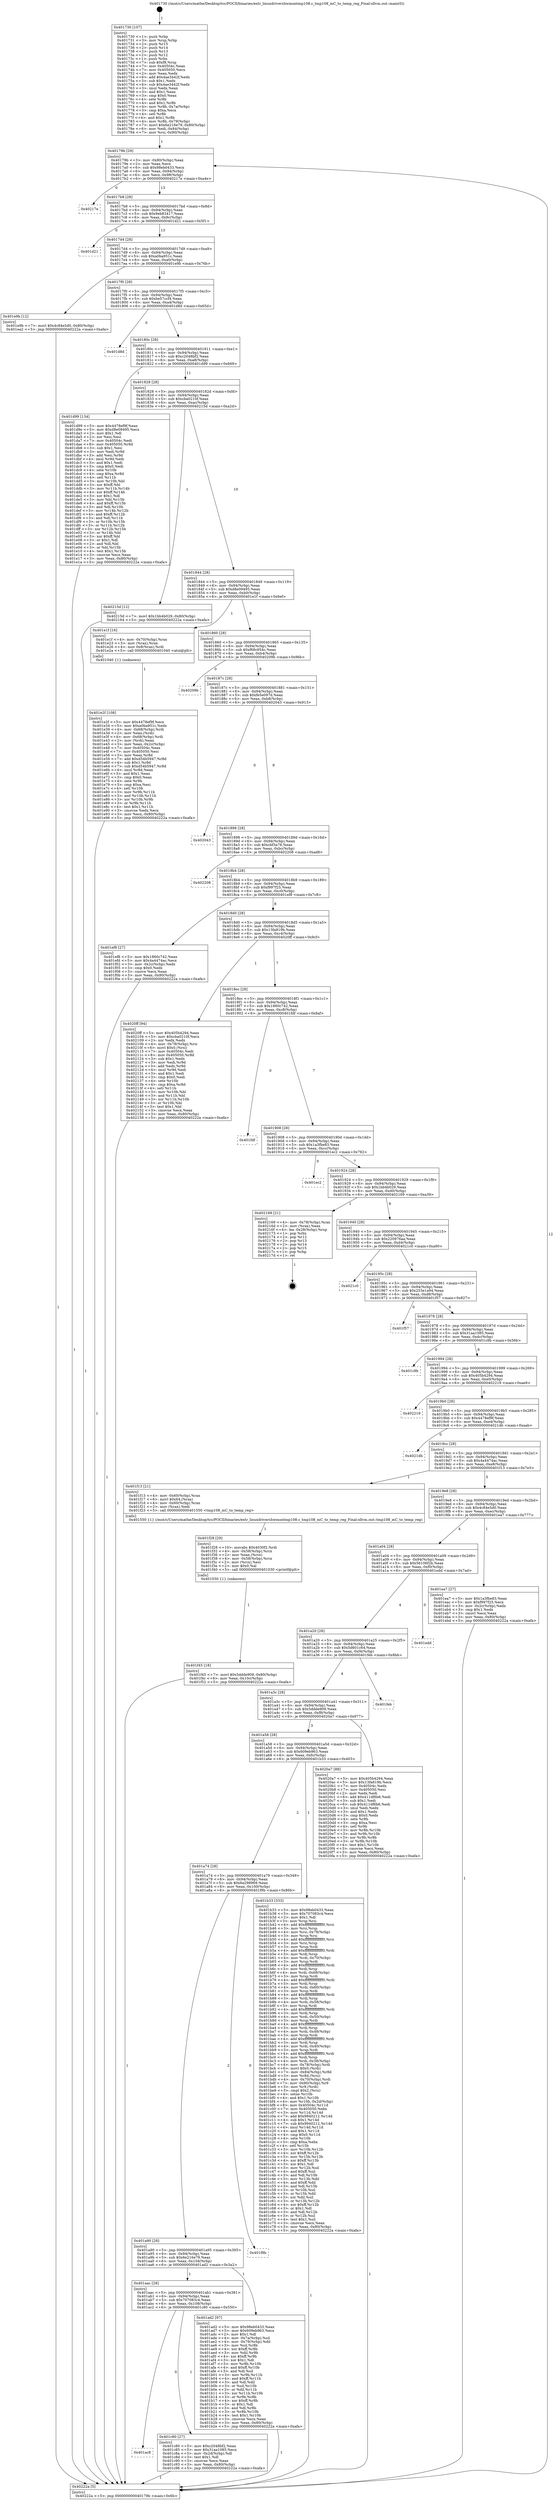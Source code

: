 digraph "0x401730" {
  label = "0x401730 (/mnt/c/Users/mathe/Desktop/tcc/POCII/binaries/extr_linuxdrivershwmontmp108.c_tmp108_mC_to_temp_reg_Final-ollvm.out::main(0))"
  labelloc = "t"
  node[shape=record]

  Entry [label="",width=0.3,height=0.3,shape=circle,fillcolor=black,style=filled]
  "0x40179b" [label="{
     0x40179b [29]\l
     | [instrs]\l
     &nbsp;&nbsp;0x40179b \<+3\>: mov -0x80(%rbp),%eax\l
     &nbsp;&nbsp;0x40179e \<+2\>: mov %eax,%ecx\l
     &nbsp;&nbsp;0x4017a0 \<+6\>: sub $0x98eb0433,%ecx\l
     &nbsp;&nbsp;0x4017a6 \<+6\>: mov %eax,-0x94(%rbp)\l
     &nbsp;&nbsp;0x4017ac \<+6\>: mov %ecx,-0x98(%rbp)\l
     &nbsp;&nbsp;0x4017b2 \<+6\>: je 000000000040217e \<main+0xa4e\>\l
  }"]
  "0x40217e" [label="{
     0x40217e\l
  }", style=dashed]
  "0x4017b8" [label="{
     0x4017b8 [28]\l
     | [instrs]\l
     &nbsp;&nbsp;0x4017b8 \<+5\>: jmp 00000000004017bd \<main+0x8d\>\l
     &nbsp;&nbsp;0x4017bd \<+6\>: mov -0x94(%rbp),%eax\l
     &nbsp;&nbsp;0x4017c3 \<+5\>: sub $0x9eb83417,%eax\l
     &nbsp;&nbsp;0x4017c8 \<+6\>: mov %eax,-0x9c(%rbp)\l
     &nbsp;&nbsp;0x4017ce \<+6\>: je 0000000000401d21 \<main+0x5f1\>\l
  }"]
  Exit [label="",width=0.3,height=0.3,shape=circle,fillcolor=black,style=filled,peripheries=2]
  "0x401d21" [label="{
     0x401d21\l
  }", style=dashed]
  "0x4017d4" [label="{
     0x4017d4 [28]\l
     | [instrs]\l
     &nbsp;&nbsp;0x4017d4 \<+5\>: jmp 00000000004017d9 \<main+0xa9\>\l
     &nbsp;&nbsp;0x4017d9 \<+6\>: mov -0x94(%rbp),%eax\l
     &nbsp;&nbsp;0x4017df \<+5\>: sub $0xa0ba951c,%eax\l
     &nbsp;&nbsp;0x4017e4 \<+6\>: mov %eax,-0xa0(%rbp)\l
     &nbsp;&nbsp;0x4017ea \<+6\>: je 0000000000401e9b \<main+0x76b\>\l
  }"]
  "0x401f45" [label="{
     0x401f45 [18]\l
     | [instrs]\l
     &nbsp;&nbsp;0x401f45 \<+7\>: movl $0x5ddde909,-0x80(%rbp)\l
     &nbsp;&nbsp;0x401f4c \<+6\>: mov %eax,-0x10c(%rbp)\l
     &nbsp;&nbsp;0x401f52 \<+5\>: jmp 000000000040222a \<main+0xafa\>\l
  }"]
  "0x401e9b" [label="{
     0x401e9b [12]\l
     | [instrs]\l
     &nbsp;&nbsp;0x401e9b \<+7\>: movl $0x4c84e5d0,-0x80(%rbp)\l
     &nbsp;&nbsp;0x401ea2 \<+5\>: jmp 000000000040222a \<main+0xafa\>\l
  }"]
  "0x4017f0" [label="{
     0x4017f0 [28]\l
     | [instrs]\l
     &nbsp;&nbsp;0x4017f0 \<+5\>: jmp 00000000004017f5 \<main+0xc5\>\l
     &nbsp;&nbsp;0x4017f5 \<+6\>: mov -0x94(%rbp),%eax\l
     &nbsp;&nbsp;0x4017fb \<+5\>: sub $0xbe57ccf4,%eax\l
     &nbsp;&nbsp;0x401800 \<+6\>: mov %eax,-0xa4(%rbp)\l
     &nbsp;&nbsp;0x401806 \<+6\>: je 0000000000401d8d \<main+0x65d\>\l
  }"]
  "0x401f28" [label="{
     0x401f28 [29]\l
     | [instrs]\l
     &nbsp;&nbsp;0x401f28 \<+10\>: movabs $0x4030f2,%rdi\l
     &nbsp;&nbsp;0x401f32 \<+4\>: mov -0x58(%rbp),%rcx\l
     &nbsp;&nbsp;0x401f36 \<+2\>: mov %eax,(%rcx)\l
     &nbsp;&nbsp;0x401f38 \<+4\>: mov -0x58(%rbp),%rcx\l
     &nbsp;&nbsp;0x401f3c \<+2\>: mov (%rcx),%esi\l
     &nbsp;&nbsp;0x401f3e \<+2\>: mov $0x0,%al\l
     &nbsp;&nbsp;0x401f40 \<+5\>: call 0000000000401030 \<printf@plt\>\l
     | [calls]\l
     &nbsp;&nbsp;0x401030 \{1\} (unknown)\l
  }"]
  "0x401d8d" [label="{
     0x401d8d\l
  }", style=dashed]
  "0x40180c" [label="{
     0x40180c [28]\l
     | [instrs]\l
     &nbsp;&nbsp;0x40180c \<+5\>: jmp 0000000000401811 \<main+0xe1\>\l
     &nbsp;&nbsp;0x401811 \<+6\>: mov -0x94(%rbp),%eax\l
     &nbsp;&nbsp;0x401817 \<+5\>: sub $0xc2048bf2,%eax\l
     &nbsp;&nbsp;0x40181c \<+6\>: mov %eax,-0xa8(%rbp)\l
     &nbsp;&nbsp;0x401822 \<+6\>: je 0000000000401d99 \<main+0x669\>\l
  }"]
  "0x401e2f" [label="{
     0x401e2f [108]\l
     | [instrs]\l
     &nbsp;&nbsp;0x401e2f \<+5\>: mov $0x4478ef9f,%ecx\l
     &nbsp;&nbsp;0x401e34 \<+5\>: mov $0xa0ba951c,%edx\l
     &nbsp;&nbsp;0x401e39 \<+4\>: mov -0x68(%rbp),%rdi\l
     &nbsp;&nbsp;0x401e3d \<+2\>: mov %eax,(%rdi)\l
     &nbsp;&nbsp;0x401e3f \<+4\>: mov -0x68(%rbp),%rdi\l
     &nbsp;&nbsp;0x401e43 \<+2\>: mov (%rdi),%eax\l
     &nbsp;&nbsp;0x401e45 \<+3\>: mov %eax,-0x2c(%rbp)\l
     &nbsp;&nbsp;0x401e48 \<+7\>: mov 0x40504c,%eax\l
     &nbsp;&nbsp;0x401e4f \<+7\>: mov 0x405050,%esi\l
     &nbsp;&nbsp;0x401e56 \<+3\>: mov %eax,%r8d\l
     &nbsp;&nbsp;0x401e59 \<+7\>: add $0xd54b5947,%r8d\l
     &nbsp;&nbsp;0x401e60 \<+4\>: sub $0x1,%r8d\l
     &nbsp;&nbsp;0x401e64 \<+7\>: sub $0xd54b5947,%r8d\l
     &nbsp;&nbsp;0x401e6b \<+4\>: imul %r8d,%eax\l
     &nbsp;&nbsp;0x401e6f \<+3\>: and $0x1,%eax\l
     &nbsp;&nbsp;0x401e72 \<+3\>: cmp $0x0,%eax\l
     &nbsp;&nbsp;0x401e75 \<+4\>: sete %r9b\l
     &nbsp;&nbsp;0x401e79 \<+3\>: cmp $0xa,%esi\l
     &nbsp;&nbsp;0x401e7c \<+4\>: setl %r10b\l
     &nbsp;&nbsp;0x401e80 \<+3\>: mov %r9b,%r11b\l
     &nbsp;&nbsp;0x401e83 \<+3\>: and %r10b,%r11b\l
     &nbsp;&nbsp;0x401e86 \<+3\>: xor %r10b,%r9b\l
     &nbsp;&nbsp;0x401e89 \<+3\>: or %r9b,%r11b\l
     &nbsp;&nbsp;0x401e8c \<+4\>: test $0x1,%r11b\l
     &nbsp;&nbsp;0x401e90 \<+3\>: cmovne %edx,%ecx\l
     &nbsp;&nbsp;0x401e93 \<+3\>: mov %ecx,-0x80(%rbp)\l
     &nbsp;&nbsp;0x401e96 \<+5\>: jmp 000000000040222a \<main+0xafa\>\l
  }"]
  "0x401d99" [label="{
     0x401d99 [134]\l
     | [instrs]\l
     &nbsp;&nbsp;0x401d99 \<+5\>: mov $0x4478ef9f,%eax\l
     &nbsp;&nbsp;0x401d9e \<+5\>: mov $0xd8e09495,%ecx\l
     &nbsp;&nbsp;0x401da3 \<+2\>: mov $0x1,%dl\l
     &nbsp;&nbsp;0x401da5 \<+2\>: xor %esi,%esi\l
     &nbsp;&nbsp;0x401da7 \<+7\>: mov 0x40504c,%edi\l
     &nbsp;&nbsp;0x401dae \<+8\>: mov 0x405050,%r8d\l
     &nbsp;&nbsp;0x401db6 \<+3\>: sub $0x1,%esi\l
     &nbsp;&nbsp;0x401db9 \<+3\>: mov %edi,%r9d\l
     &nbsp;&nbsp;0x401dbc \<+3\>: add %esi,%r9d\l
     &nbsp;&nbsp;0x401dbf \<+4\>: imul %r9d,%edi\l
     &nbsp;&nbsp;0x401dc3 \<+3\>: and $0x1,%edi\l
     &nbsp;&nbsp;0x401dc6 \<+3\>: cmp $0x0,%edi\l
     &nbsp;&nbsp;0x401dc9 \<+4\>: sete %r10b\l
     &nbsp;&nbsp;0x401dcd \<+4\>: cmp $0xa,%r8d\l
     &nbsp;&nbsp;0x401dd1 \<+4\>: setl %r11b\l
     &nbsp;&nbsp;0x401dd5 \<+3\>: mov %r10b,%bl\l
     &nbsp;&nbsp;0x401dd8 \<+3\>: xor $0xff,%bl\l
     &nbsp;&nbsp;0x401ddb \<+3\>: mov %r11b,%r14b\l
     &nbsp;&nbsp;0x401dde \<+4\>: xor $0xff,%r14b\l
     &nbsp;&nbsp;0x401de2 \<+3\>: xor $0x1,%dl\l
     &nbsp;&nbsp;0x401de5 \<+3\>: mov %bl,%r15b\l
     &nbsp;&nbsp;0x401de8 \<+4\>: and $0xff,%r15b\l
     &nbsp;&nbsp;0x401dec \<+3\>: and %dl,%r10b\l
     &nbsp;&nbsp;0x401def \<+3\>: mov %r14b,%r12b\l
     &nbsp;&nbsp;0x401df2 \<+4\>: and $0xff,%r12b\l
     &nbsp;&nbsp;0x401df6 \<+3\>: and %dl,%r11b\l
     &nbsp;&nbsp;0x401df9 \<+3\>: or %r10b,%r15b\l
     &nbsp;&nbsp;0x401dfc \<+3\>: or %r11b,%r12b\l
     &nbsp;&nbsp;0x401dff \<+3\>: xor %r12b,%r15b\l
     &nbsp;&nbsp;0x401e02 \<+3\>: or %r14b,%bl\l
     &nbsp;&nbsp;0x401e05 \<+3\>: xor $0xff,%bl\l
     &nbsp;&nbsp;0x401e08 \<+3\>: or $0x1,%dl\l
     &nbsp;&nbsp;0x401e0b \<+2\>: and %dl,%bl\l
     &nbsp;&nbsp;0x401e0d \<+3\>: or %bl,%r15b\l
     &nbsp;&nbsp;0x401e10 \<+4\>: test $0x1,%r15b\l
     &nbsp;&nbsp;0x401e14 \<+3\>: cmovne %ecx,%eax\l
     &nbsp;&nbsp;0x401e17 \<+3\>: mov %eax,-0x80(%rbp)\l
     &nbsp;&nbsp;0x401e1a \<+5\>: jmp 000000000040222a \<main+0xafa\>\l
  }"]
  "0x401828" [label="{
     0x401828 [28]\l
     | [instrs]\l
     &nbsp;&nbsp;0x401828 \<+5\>: jmp 000000000040182d \<main+0xfd\>\l
     &nbsp;&nbsp;0x40182d \<+6\>: mov -0x94(%rbp),%eax\l
     &nbsp;&nbsp;0x401833 \<+5\>: sub $0xcba0210f,%eax\l
     &nbsp;&nbsp;0x401838 \<+6\>: mov %eax,-0xac(%rbp)\l
     &nbsp;&nbsp;0x40183e \<+6\>: je 000000000040215d \<main+0xa2d\>\l
  }"]
  "0x401ac8" [label="{
     0x401ac8\l
  }", style=dashed]
  "0x40215d" [label="{
     0x40215d [12]\l
     | [instrs]\l
     &nbsp;&nbsp;0x40215d \<+7\>: movl $0x1bb4b029,-0x80(%rbp)\l
     &nbsp;&nbsp;0x402164 \<+5\>: jmp 000000000040222a \<main+0xafa\>\l
  }"]
  "0x401844" [label="{
     0x401844 [28]\l
     | [instrs]\l
     &nbsp;&nbsp;0x401844 \<+5\>: jmp 0000000000401849 \<main+0x119\>\l
     &nbsp;&nbsp;0x401849 \<+6\>: mov -0x94(%rbp),%eax\l
     &nbsp;&nbsp;0x40184f \<+5\>: sub $0xd8e09495,%eax\l
     &nbsp;&nbsp;0x401854 \<+6\>: mov %eax,-0xb0(%rbp)\l
     &nbsp;&nbsp;0x40185a \<+6\>: je 0000000000401e1f \<main+0x6ef\>\l
  }"]
  "0x401c80" [label="{
     0x401c80 [27]\l
     | [instrs]\l
     &nbsp;&nbsp;0x401c80 \<+5\>: mov $0xc2048bf2,%eax\l
     &nbsp;&nbsp;0x401c85 \<+5\>: mov $0x31aa1085,%ecx\l
     &nbsp;&nbsp;0x401c8a \<+3\>: mov -0x2d(%rbp),%dl\l
     &nbsp;&nbsp;0x401c8d \<+3\>: test $0x1,%dl\l
     &nbsp;&nbsp;0x401c90 \<+3\>: cmovne %ecx,%eax\l
     &nbsp;&nbsp;0x401c93 \<+3\>: mov %eax,-0x80(%rbp)\l
     &nbsp;&nbsp;0x401c96 \<+5\>: jmp 000000000040222a \<main+0xafa\>\l
  }"]
  "0x401e1f" [label="{
     0x401e1f [16]\l
     | [instrs]\l
     &nbsp;&nbsp;0x401e1f \<+4\>: mov -0x70(%rbp),%rax\l
     &nbsp;&nbsp;0x401e23 \<+3\>: mov (%rax),%rax\l
     &nbsp;&nbsp;0x401e26 \<+4\>: mov 0x8(%rax),%rdi\l
     &nbsp;&nbsp;0x401e2a \<+5\>: call 0000000000401040 \<atoi@plt\>\l
     | [calls]\l
     &nbsp;&nbsp;0x401040 \{1\} (unknown)\l
  }"]
  "0x401860" [label="{
     0x401860 [28]\l
     | [instrs]\l
     &nbsp;&nbsp;0x401860 \<+5\>: jmp 0000000000401865 \<main+0x135\>\l
     &nbsp;&nbsp;0x401865 \<+6\>: mov -0x94(%rbp),%eax\l
     &nbsp;&nbsp;0x40186b \<+5\>: sub $0xf68c954c,%eax\l
     &nbsp;&nbsp;0x401870 \<+6\>: mov %eax,-0xb4(%rbp)\l
     &nbsp;&nbsp;0x401876 \<+6\>: je 000000000040209b \<main+0x96b\>\l
  }"]
  "0x401730" [label="{
     0x401730 [107]\l
     | [instrs]\l
     &nbsp;&nbsp;0x401730 \<+1\>: push %rbp\l
     &nbsp;&nbsp;0x401731 \<+3\>: mov %rsp,%rbp\l
     &nbsp;&nbsp;0x401734 \<+2\>: push %r15\l
     &nbsp;&nbsp;0x401736 \<+2\>: push %r14\l
     &nbsp;&nbsp;0x401738 \<+2\>: push %r13\l
     &nbsp;&nbsp;0x40173a \<+2\>: push %r12\l
     &nbsp;&nbsp;0x40173c \<+1\>: push %rbx\l
     &nbsp;&nbsp;0x40173d \<+7\>: sub $0xf8,%rsp\l
     &nbsp;&nbsp;0x401744 \<+7\>: mov 0x40504c,%eax\l
     &nbsp;&nbsp;0x40174b \<+7\>: mov 0x405050,%ecx\l
     &nbsp;&nbsp;0x401752 \<+2\>: mov %eax,%edx\l
     &nbsp;&nbsp;0x401754 \<+6\>: add $0x4ae3442f,%edx\l
     &nbsp;&nbsp;0x40175a \<+3\>: sub $0x1,%edx\l
     &nbsp;&nbsp;0x40175d \<+6\>: sub $0x4ae3442f,%edx\l
     &nbsp;&nbsp;0x401763 \<+3\>: imul %edx,%eax\l
     &nbsp;&nbsp;0x401766 \<+3\>: and $0x1,%eax\l
     &nbsp;&nbsp;0x401769 \<+3\>: cmp $0x0,%eax\l
     &nbsp;&nbsp;0x40176c \<+4\>: sete %r8b\l
     &nbsp;&nbsp;0x401770 \<+4\>: and $0x1,%r8b\l
     &nbsp;&nbsp;0x401774 \<+4\>: mov %r8b,-0x7a(%rbp)\l
     &nbsp;&nbsp;0x401778 \<+3\>: cmp $0xa,%ecx\l
     &nbsp;&nbsp;0x40177b \<+4\>: setl %r8b\l
     &nbsp;&nbsp;0x40177f \<+4\>: and $0x1,%r8b\l
     &nbsp;&nbsp;0x401783 \<+4\>: mov %r8b,-0x79(%rbp)\l
     &nbsp;&nbsp;0x401787 \<+7\>: movl $0x6e216e79,-0x80(%rbp)\l
     &nbsp;&nbsp;0x40178e \<+6\>: mov %edi,-0x84(%rbp)\l
     &nbsp;&nbsp;0x401794 \<+7\>: mov %rsi,-0x90(%rbp)\l
  }"]
  "0x40209b" [label="{
     0x40209b\l
  }", style=dashed]
  "0x40187c" [label="{
     0x40187c [28]\l
     | [instrs]\l
     &nbsp;&nbsp;0x40187c \<+5\>: jmp 0000000000401881 \<main+0x151\>\l
     &nbsp;&nbsp;0x401881 \<+6\>: mov -0x94(%rbp),%eax\l
     &nbsp;&nbsp;0x401887 \<+5\>: sub $0xfe5e097d,%eax\l
     &nbsp;&nbsp;0x40188c \<+6\>: mov %eax,-0xb8(%rbp)\l
     &nbsp;&nbsp;0x401892 \<+6\>: je 0000000000402043 \<main+0x913\>\l
  }"]
  "0x40222a" [label="{
     0x40222a [5]\l
     | [instrs]\l
     &nbsp;&nbsp;0x40222a \<+5\>: jmp 000000000040179b \<main+0x6b\>\l
  }"]
  "0x402043" [label="{
     0x402043\l
  }", style=dashed]
  "0x401898" [label="{
     0x401898 [28]\l
     | [instrs]\l
     &nbsp;&nbsp;0x401898 \<+5\>: jmp 000000000040189d \<main+0x16d\>\l
     &nbsp;&nbsp;0x40189d \<+6\>: mov -0x94(%rbp),%eax\l
     &nbsp;&nbsp;0x4018a3 \<+5\>: sub $0xcbf3a76,%eax\l
     &nbsp;&nbsp;0x4018a8 \<+6\>: mov %eax,-0xbc(%rbp)\l
     &nbsp;&nbsp;0x4018ae \<+6\>: je 0000000000402208 \<main+0xad8\>\l
  }"]
  "0x401aac" [label="{
     0x401aac [28]\l
     | [instrs]\l
     &nbsp;&nbsp;0x401aac \<+5\>: jmp 0000000000401ab1 \<main+0x381\>\l
     &nbsp;&nbsp;0x401ab1 \<+6\>: mov -0x94(%rbp),%eax\l
     &nbsp;&nbsp;0x401ab7 \<+5\>: sub $0x707083c4,%eax\l
     &nbsp;&nbsp;0x401abc \<+6\>: mov %eax,-0x108(%rbp)\l
     &nbsp;&nbsp;0x401ac2 \<+6\>: je 0000000000401c80 \<main+0x550\>\l
  }"]
  "0x402208" [label="{
     0x402208\l
  }", style=dashed]
  "0x4018b4" [label="{
     0x4018b4 [28]\l
     | [instrs]\l
     &nbsp;&nbsp;0x4018b4 \<+5\>: jmp 00000000004018b9 \<main+0x189\>\l
     &nbsp;&nbsp;0x4018b9 \<+6\>: mov -0x94(%rbp),%eax\l
     &nbsp;&nbsp;0x4018bf \<+5\>: sub $0xf997f25,%eax\l
     &nbsp;&nbsp;0x4018c4 \<+6\>: mov %eax,-0xc0(%rbp)\l
     &nbsp;&nbsp;0x4018ca \<+6\>: je 0000000000401ef8 \<main+0x7c8\>\l
  }"]
  "0x401ad2" [label="{
     0x401ad2 [97]\l
     | [instrs]\l
     &nbsp;&nbsp;0x401ad2 \<+5\>: mov $0x98eb0433,%eax\l
     &nbsp;&nbsp;0x401ad7 \<+5\>: mov $0x609eb963,%ecx\l
     &nbsp;&nbsp;0x401adc \<+2\>: mov $0x1,%dl\l
     &nbsp;&nbsp;0x401ade \<+4\>: mov -0x7a(%rbp),%sil\l
     &nbsp;&nbsp;0x401ae2 \<+4\>: mov -0x79(%rbp),%dil\l
     &nbsp;&nbsp;0x401ae6 \<+3\>: mov %sil,%r8b\l
     &nbsp;&nbsp;0x401ae9 \<+4\>: xor $0xff,%r8b\l
     &nbsp;&nbsp;0x401aed \<+3\>: mov %dil,%r9b\l
     &nbsp;&nbsp;0x401af0 \<+4\>: xor $0xff,%r9b\l
     &nbsp;&nbsp;0x401af4 \<+3\>: xor $0x1,%dl\l
     &nbsp;&nbsp;0x401af7 \<+3\>: mov %r8b,%r10b\l
     &nbsp;&nbsp;0x401afa \<+4\>: and $0xff,%r10b\l
     &nbsp;&nbsp;0x401afe \<+3\>: and %dl,%sil\l
     &nbsp;&nbsp;0x401b01 \<+3\>: mov %r9b,%r11b\l
     &nbsp;&nbsp;0x401b04 \<+4\>: and $0xff,%r11b\l
     &nbsp;&nbsp;0x401b08 \<+3\>: and %dl,%dil\l
     &nbsp;&nbsp;0x401b0b \<+3\>: or %sil,%r10b\l
     &nbsp;&nbsp;0x401b0e \<+3\>: or %dil,%r11b\l
     &nbsp;&nbsp;0x401b11 \<+3\>: xor %r11b,%r10b\l
     &nbsp;&nbsp;0x401b14 \<+3\>: or %r9b,%r8b\l
     &nbsp;&nbsp;0x401b17 \<+4\>: xor $0xff,%r8b\l
     &nbsp;&nbsp;0x401b1b \<+3\>: or $0x1,%dl\l
     &nbsp;&nbsp;0x401b1e \<+3\>: and %dl,%r8b\l
     &nbsp;&nbsp;0x401b21 \<+3\>: or %r8b,%r10b\l
     &nbsp;&nbsp;0x401b24 \<+4\>: test $0x1,%r10b\l
     &nbsp;&nbsp;0x401b28 \<+3\>: cmovne %ecx,%eax\l
     &nbsp;&nbsp;0x401b2b \<+3\>: mov %eax,-0x80(%rbp)\l
     &nbsp;&nbsp;0x401b2e \<+5\>: jmp 000000000040222a \<main+0xafa\>\l
  }"]
  "0x401ef8" [label="{
     0x401ef8 [27]\l
     | [instrs]\l
     &nbsp;&nbsp;0x401ef8 \<+5\>: mov $0x1860c742,%eax\l
     &nbsp;&nbsp;0x401efd \<+5\>: mov $0x4a4474ac,%ecx\l
     &nbsp;&nbsp;0x401f02 \<+3\>: mov -0x2c(%rbp),%edx\l
     &nbsp;&nbsp;0x401f05 \<+3\>: cmp $0x0,%edx\l
     &nbsp;&nbsp;0x401f08 \<+3\>: cmove %ecx,%eax\l
     &nbsp;&nbsp;0x401f0b \<+3\>: mov %eax,-0x80(%rbp)\l
     &nbsp;&nbsp;0x401f0e \<+5\>: jmp 000000000040222a \<main+0xafa\>\l
  }"]
  "0x4018d0" [label="{
     0x4018d0 [28]\l
     | [instrs]\l
     &nbsp;&nbsp;0x4018d0 \<+5\>: jmp 00000000004018d5 \<main+0x1a5\>\l
     &nbsp;&nbsp;0x4018d5 \<+6\>: mov -0x94(%rbp),%eax\l
     &nbsp;&nbsp;0x4018db \<+5\>: sub $0x13fa819b,%eax\l
     &nbsp;&nbsp;0x4018e0 \<+6\>: mov %eax,-0xc4(%rbp)\l
     &nbsp;&nbsp;0x4018e6 \<+6\>: je 00000000004020ff \<main+0x9cf\>\l
  }"]
  "0x401a90" [label="{
     0x401a90 [28]\l
     | [instrs]\l
     &nbsp;&nbsp;0x401a90 \<+5\>: jmp 0000000000401a95 \<main+0x365\>\l
     &nbsp;&nbsp;0x401a95 \<+6\>: mov -0x94(%rbp),%eax\l
     &nbsp;&nbsp;0x401a9b \<+5\>: sub $0x6e216e79,%eax\l
     &nbsp;&nbsp;0x401aa0 \<+6\>: mov %eax,-0x104(%rbp)\l
     &nbsp;&nbsp;0x401aa6 \<+6\>: je 0000000000401ad2 \<main+0x3a2\>\l
  }"]
  "0x4020ff" [label="{
     0x4020ff [94]\l
     | [instrs]\l
     &nbsp;&nbsp;0x4020ff \<+5\>: mov $0x405b4294,%eax\l
     &nbsp;&nbsp;0x402104 \<+5\>: mov $0xcba0210f,%ecx\l
     &nbsp;&nbsp;0x402109 \<+2\>: xor %edx,%edx\l
     &nbsp;&nbsp;0x40210b \<+4\>: mov -0x78(%rbp),%rsi\l
     &nbsp;&nbsp;0x40210f \<+6\>: movl $0x0,(%rsi)\l
     &nbsp;&nbsp;0x402115 \<+7\>: mov 0x40504c,%edi\l
     &nbsp;&nbsp;0x40211c \<+8\>: mov 0x405050,%r8d\l
     &nbsp;&nbsp;0x402124 \<+3\>: sub $0x1,%edx\l
     &nbsp;&nbsp;0x402127 \<+3\>: mov %edi,%r9d\l
     &nbsp;&nbsp;0x40212a \<+3\>: add %edx,%r9d\l
     &nbsp;&nbsp;0x40212d \<+4\>: imul %r9d,%edi\l
     &nbsp;&nbsp;0x402131 \<+3\>: and $0x1,%edi\l
     &nbsp;&nbsp;0x402134 \<+3\>: cmp $0x0,%edi\l
     &nbsp;&nbsp;0x402137 \<+4\>: sete %r10b\l
     &nbsp;&nbsp;0x40213b \<+4\>: cmp $0xa,%r8d\l
     &nbsp;&nbsp;0x40213f \<+4\>: setl %r11b\l
     &nbsp;&nbsp;0x402143 \<+3\>: mov %r10b,%bl\l
     &nbsp;&nbsp;0x402146 \<+3\>: and %r11b,%bl\l
     &nbsp;&nbsp;0x402149 \<+3\>: xor %r11b,%r10b\l
     &nbsp;&nbsp;0x40214c \<+3\>: or %r10b,%bl\l
     &nbsp;&nbsp;0x40214f \<+3\>: test $0x1,%bl\l
     &nbsp;&nbsp;0x402152 \<+3\>: cmovne %ecx,%eax\l
     &nbsp;&nbsp;0x402155 \<+3\>: mov %eax,-0x80(%rbp)\l
     &nbsp;&nbsp;0x402158 \<+5\>: jmp 000000000040222a \<main+0xafa\>\l
  }"]
  "0x4018ec" [label="{
     0x4018ec [28]\l
     | [instrs]\l
     &nbsp;&nbsp;0x4018ec \<+5\>: jmp 00000000004018f1 \<main+0x1c1\>\l
     &nbsp;&nbsp;0x4018f1 \<+6\>: mov -0x94(%rbp),%eax\l
     &nbsp;&nbsp;0x4018f7 \<+5\>: sub $0x1860c742,%eax\l
     &nbsp;&nbsp;0x4018fc \<+6\>: mov %eax,-0xc8(%rbp)\l
     &nbsp;&nbsp;0x401902 \<+6\>: je 0000000000401fdf \<main+0x8af\>\l
  }"]
  "0x401f9b" [label="{
     0x401f9b\l
  }", style=dashed]
  "0x401fdf" [label="{
     0x401fdf\l
  }", style=dashed]
  "0x401908" [label="{
     0x401908 [28]\l
     | [instrs]\l
     &nbsp;&nbsp;0x401908 \<+5\>: jmp 000000000040190d \<main+0x1dd\>\l
     &nbsp;&nbsp;0x40190d \<+6\>: mov -0x94(%rbp),%eax\l
     &nbsp;&nbsp;0x401913 \<+5\>: sub $0x1a3fbe83,%eax\l
     &nbsp;&nbsp;0x401918 \<+6\>: mov %eax,-0xcc(%rbp)\l
     &nbsp;&nbsp;0x40191e \<+6\>: je 0000000000401ec2 \<main+0x792\>\l
  }"]
  "0x401a74" [label="{
     0x401a74 [28]\l
     | [instrs]\l
     &nbsp;&nbsp;0x401a74 \<+5\>: jmp 0000000000401a79 \<main+0x349\>\l
     &nbsp;&nbsp;0x401a79 \<+6\>: mov -0x94(%rbp),%eax\l
     &nbsp;&nbsp;0x401a7f \<+5\>: sub $0x6a298969,%eax\l
     &nbsp;&nbsp;0x401a84 \<+6\>: mov %eax,-0x100(%rbp)\l
     &nbsp;&nbsp;0x401a8a \<+6\>: je 0000000000401f9b \<main+0x86b\>\l
  }"]
  "0x401ec2" [label="{
     0x401ec2\l
  }", style=dashed]
  "0x401924" [label="{
     0x401924 [28]\l
     | [instrs]\l
     &nbsp;&nbsp;0x401924 \<+5\>: jmp 0000000000401929 \<main+0x1f9\>\l
     &nbsp;&nbsp;0x401929 \<+6\>: mov -0x94(%rbp),%eax\l
     &nbsp;&nbsp;0x40192f \<+5\>: sub $0x1bb4b029,%eax\l
     &nbsp;&nbsp;0x401934 \<+6\>: mov %eax,-0xd0(%rbp)\l
     &nbsp;&nbsp;0x40193a \<+6\>: je 0000000000402169 \<main+0xa39\>\l
  }"]
  "0x401b33" [label="{
     0x401b33 [333]\l
     | [instrs]\l
     &nbsp;&nbsp;0x401b33 \<+5\>: mov $0x98eb0433,%eax\l
     &nbsp;&nbsp;0x401b38 \<+5\>: mov $0x707083c4,%ecx\l
     &nbsp;&nbsp;0x401b3d \<+2\>: mov $0x1,%dl\l
     &nbsp;&nbsp;0x401b3f \<+3\>: mov %rsp,%rsi\l
     &nbsp;&nbsp;0x401b42 \<+4\>: add $0xfffffffffffffff0,%rsi\l
     &nbsp;&nbsp;0x401b46 \<+3\>: mov %rsi,%rsp\l
     &nbsp;&nbsp;0x401b49 \<+4\>: mov %rsi,-0x78(%rbp)\l
     &nbsp;&nbsp;0x401b4d \<+3\>: mov %rsp,%rsi\l
     &nbsp;&nbsp;0x401b50 \<+4\>: add $0xfffffffffffffff0,%rsi\l
     &nbsp;&nbsp;0x401b54 \<+3\>: mov %rsi,%rsp\l
     &nbsp;&nbsp;0x401b57 \<+3\>: mov %rsp,%rdi\l
     &nbsp;&nbsp;0x401b5a \<+4\>: add $0xfffffffffffffff0,%rdi\l
     &nbsp;&nbsp;0x401b5e \<+3\>: mov %rdi,%rsp\l
     &nbsp;&nbsp;0x401b61 \<+4\>: mov %rdi,-0x70(%rbp)\l
     &nbsp;&nbsp;0x401b65 \<+3\>: mov %rsp,%rdi\l
     &nbsp;&nbsp;0x401b68 \<+4\>: add $0xfffffffffffffff0,%rdi\l
     &nbsp;&nbsp;0x401b6c \<+3\>: mov %rdi,%rsp\l
     &nbsp;&nbsp;0x401b6f \<+4\>: mov %rdi,-0x68(%rbp)\l
     &nbsp;&nbsp;0x401b73 \<+3\>: mov %rsp,%rdi\l
     &nbsp;&nbsp;0x401b76 \<+4\>: add $0xfffffffffffffff0,%rdi\l
     &nbsp;&nbsp;0x401b7a \<+3\>: mov %rdi,%rsp\l
     &nbsp;&nbsp;0x401b7d \<+4\>: mov %rdi,-0x60(%rbp)\l
     &nbsp;&nbsp;0x401b81 \<+3\>: mov %rsp,%rdi\l
     &nbsp;&nbsp;0x401b84 \<+4\>: add $0xfffffffffffffff0,%rdi\l
     &nbsp;&nbsp;0x401b88 \<+3\>: mov %rdi,%rsp\l
     &nbsp;&nbsp;0x401b8b \<+4\>: mov %rdi,-0x58(%rbp)\l
     &nbsp;&nbsp;0x401b8f \<+3\>: mov %rsp,%rdi\l
     &nbsp;&nbsp;0x401b92 \<+4\>: add $0xfffffffffffffff0,%rdi\l
     &nbsp;&nbsp;0x401b96 \<+3\>: mov %rdi,%rsp\l
     &nbsp;&nbsp;0x401b99 \<+4\>: mov %rdi,-0x50(%rbp)\l
     &nbsp;&nbsp;0x401b9d \<+3\>: mov %rsp,%rdi\l
     &nbsp;&nbsp;0x401ba0 \<+4\>: add $0xfffffffffffffff0,%rdi\l
     &nbsp;&nbsp;0x401ba4 \<+3\>: mov %rdi,%rsp\l
     &nbsp;&nbsp;0x401ba7 \<+4\>: mov %rdi,-0x48(%rbp)\l
     &nbsp;&nbsp;0x401bab \<+3\>: mov %rsp,%rdi\l
     &nbsp;&nbsp;0x401bae \<+4\>: add $0xfffffffffffffff0,%rdi\l
     &nbsp;&nbsp;0x401bb2 \<+3\>: mov %rdi,%rsp\l
     &nbsp;&nbsp;0x401bb5 \<+4\>: mov %rdi,-0x40(%rbp)\l
     &nbsp;&nbsp;0x401bb9 \<+3\>: mov %rsp,%rdi\l
     &nbsp;&nbsp;0x401bbc \<+4\>: add $0xfffffffffffffff0,%rdi\l
     &nbsp;&nbsp;0x401bc0 \<+3\>: mov %rdi,%rsp\l
     &nbsp;&nbsp;0x401bc3 \<+4\>: mov %rdi,-0x38(%rbp)\l
     &nbsp;&nbsp;0x401bc7 \<+4\>: mov -0x78(%rbp),%rdi\l
     &nbsp;&nbsp;0x401bcb \<+6\>: movl $0x0,(%rdi)\l
     &nbsp;&nbsp;0x401bd1 \<+7\>: mov -0x84(%rbp),%r8d\l
     &nbsp;&nbsp;0x401bd8 \<+3\>: mov %r8d,(%rsi)\l
     &nbsp;&nbsp;0x401bdb \<+4\>: mov -0x70(%rbp),%rdi\l
     &nbsp;&nbsp;0x401bdf \<+7\>: mov -0x90(%rbp),%r9\l
     &nbsp;&nbsp;0x401be6 \<+3\>: mov %r9,(%rdi)\l
     &nbsp;&nbsp;0x401be9 \<+3\>: cmpl $0x2,(%rsi)\l
     &nbsp;&nbsp;0x401bec \<+4\>: setne %r10b\l
     &nbsp;&nbsp;0x401bf0 \<+4\>: and $0x1,%r10b\l
     &nbsp;&nbsp;0x401bf4 \<+4\>: mov %r10b,-0x2d(%rbp)\l
     &nbsp;&nbsp;0x401bf8 \<+8\>: mov 0x40504c,%r11d\l
     &nbsp;&nbsp;0x401c00 \<+7\>: mov 0x405050,%ebx\l
     &nbsp;&nbsp;0x401c07 \<+3\>: mov %r11d,%r14d\l
     &nbsp;&nbsp;0x401c0a \<+7\>: add $0x9940212,%r14d\l
     &nbsp;&nbsp;0x401c11 \<+4\>: sub $0x1,%r14d\l
     &nbsp;&nbsp;0x401c15 \<+7\>: sub $0x9940212,%r14d\l
     &nbsp;&nbsp;0x401c1c \<+4\>: imul %r14d,%r11d\l
     &nbsp;&nbsp;0x401c20 \<+4\>: and $0x1,%r11d\l
     &nbsp;&nbsp;0x401c24 \<+4\>: cmp $0x0,%r11d\l
     &nbsp;&nbsp;0x401c28 \<+4\>: sete %r10b\l
     &nbsp;&nbsp;0x401c2c \<+3\>: cmp $0xa,%ebx\l
     &nbsp;&nbsp;0x401c2f \<+4\>: setl %r15b\l
     &nbsp;&nbsp;0x401c33 \<+3\>: mov %r10b,%r12b\l
     &nbsp;&nbsp;0x401c36 \<+4\>: xor $0xff,%r12b\l
     &nbsp;&nbsp;0x401c3a \<+3\>: mov %r15b,%r13b\l
     &nbsp;&nbsp;0x401c3d \<+4\>: xor $0xff,%r13b\l
     &nbsp;&nbsp;0x401c41 \<+3\>: xor $0x1,%dl\l
     &nbsp;&nbsp;0x401c44 \<+3\>: mov %r12b,%sil\l
     &nbsp;&nbsp;0x401c47 \<+4\>: and $0xff,%sil\l
     &nbsp;&nbsp;0x401c4b \<+3\>: and %dl,%r10b\l
     &nbsp;&nbsp;0x401c4e \<+3\>: mov %r13b,%dil\l
     &nbsp;&nbsp;0x401c51 \<+4\>: and $0xff,%dil\l
     &nbsp;&nbsp;0x401c55 \<+3\>: and %dl,%r15b\l
     &nbsp;&nbsp;0x401c58 \<+3\>: or %r10b,%sil\l
     &nbsp;&nbsp;0x401c5b \<+3\>: or %r15b,%dil\l
     &nbsp;&nbsp;0x401c5e \<+3\>: xor %dil,%sil\l
     &nbsp;&nbsp;0x401c61 \<+3\>: or %r13b,%r12b\l
     &nbsp;&nbsp;0x401c64 \<+4\>: xor $0xff,%r12b\l
     &nbsp;&nbsp;0x401c68 \<+3\>: or $0x1,%dl\l
     &nbsp;&nbsp;0x401c6b \<+3\>: and %dl,%r12b\l
     &nbsp;&nbsp;0x401c6e \<+3\>: or %r12b,%sil\l
     &nbsp;&nbsp;0x401c71 \<+4\>: test $0x1,%sil\l
     &nbsp;&nbsp;0x401c75 \<+3\>: cmovne %ecx,%eax\l
     &nbsp;&nbsp;0x401c78 \<+3\>: mov %eax,-0x80(%rbp)\l
     &nbsp;&nbsp;0x401c7b \<+5\>: jmp 000000000040222a \<main+0xafa\>\l
  }"]
  "0x402169" [label="{
     0x402169 [21]\l
     | [instrs]\l
     &nbsp;&nbsp;0x402169 \<+4\>: mov -0x78(%rbp),%rax\l
     &nbsp;&nbsp;0x40216d \<+2\>: mov (%rax),%eax\l
     &nbsp;&nbsp;0x40216f \<+4\>: lea -0x28(%rbp),%rsp\l
     &nbsp;&nbsp;0x402173 \<+1\>: pop %rbx\l
     &nbsp;&nbsp;0x402174 \<+2\>: pop %r12\l
     &nbsp;&nbsp;0x402176 \<+2\>: pop %r13\l
     &nbsp;&nbsp;0x402178 \<+2\>: pop %r14\l
     &nbsp;&nbsp;0x40217a \<+2\>: pop %r15\l
     &nbsp;&nbsp;0x40217c \<+1\>: pop %rbp\l
     &nbsp;&nbsp;0x40217d \<+1\>: ret\l
  }"]
  "0x401940" [label="{
     0x401940 [28]\l
     | [instrs]\l
     &nbsp;&nbsp;0x401940 \<+5\>: jmp 0000000000401945 \<main+0x215\>\l
     &nbsp;&nbsp;0x401945 \<+6\>: mov -0x94(%rbp),%eax\l
     &nbsp;&nbsp;0x40194b \<+5\>: sub $0x220976aa,%eax\l
     &nbsp;&nbsp;0x401950 \<+6\>: mov %eax,-0xd4(%rbp)\l
     &nbsp;&nbsp;0x401956 \<+6\>: je 00000000004021c0 \<main+0xa90\>\l
  }"]
  "0x401a58" [label="{
     0x401a58 [28]\l
     | [instrs]\l
     &nbsp;&nbsp;0x401a58 \<+5\>: jmp 0000000000401a5d \<main+0x32d\>\l
     &nbsp;&nbsp;0x401a5d \<+6\>: mov -0x94(%rbp),%eax\l
     &nbsp;&nbsp;0x401a63 \<+5\>: sub $0x609eb963,%eax\l
     &nbsp;&nbsp;0x401a68 \<+6\>: mov %eax,-0xfc(%rbp)\l
     &nbsp;&nbsp;0x401a6e \<+6\>: je 0000000000401b33 \<main+0x403\>\l
  }"]
  "0x4021c0" [label="{
     0x4021c0\l
  }", style=dashed]
  "0x40195c" [label="{
     0x40195c [28]\l
     | [instrs]\l
     &nbsp;&nbsp;0x40195c \<+5\>: jmp 0000000000401961 \<main+0x231\>\l
     &nbsp;&nbsp;0x401961 \<+6\>: mov -0x94(%rbp),%eax\l
     &nbsp;&nbsp;0x401967 \<+5\>: sub $0x253e1a94,%eax\l
     &nbsp;&nbsp;0x40196c \<+6\>: mov %eax,-0xd8(%rbp)\l
     &nbsp;&nbsp;0x401972 \<+6\>: je 0000000000401f57 \<main+0x827\>\l
  }"]
  "0x4020a7" [label="{
     0x4020a7 [88]\l
     | [instrs]\l
     &nbsp;&nbsp;0x4020a7 \<+5\>: mov $0x405b4294,%eax\l
     &nbsp;&nbsp;0x4020ac \<+5\>: mov $0x13fa819b,%ecx\l
     &nbsp;&nbsp;0x4020b1 \<+7\>: mov 0x40504c,%edx\l
     &nbsp;&nbsp;0x4020b8 \<+7\>: mov 0x405050,%esi\l
     &nbsp;&nbsp;0x4020bf \<+2\>: mov %edx,%edi\l
     &nbsp;&nbsp;0x4020c1 \<+6\>: add $0x411df6b6,%edi\l
     &nbsp;&nbsp;0x4020c7 \<+3\>: sub $0x1,%edi\l
     &nbsp;&nbsp;0x4020ca \<+6\>: sub $0x411df6b6,%edi\l
     &nbsp;&nbsp;0x4020d0 \<+3\>: imul %edi,%edx\l
     &nbsp;&nbsp;0x4020d3 \<+3\>: and $0x1,%edx\l
     &nbsp;&nbsp;0x4020d6 \<+3\>: cmp $0x0,%edx\l
     &nbsp;&nbsp;0x4020d9 \<+4\>: sete %r8b\l
     &nbsp;&nbsp;0x4020dd \<+3\>: cmp $0xa,%esi\l
     &nbsp;&nbsp;0x4020e0 \<+4\>: setl %r9b\l
     &nbsp;&nbsp;0x4020e4 \<+3\>: mov %r8b,%r10b\l
     &nbsp;&nbsp;0x4020e7 \<+3\>: and %r9b,%r10b\l
     &nbsp;&nbsp;0x4020ea \<+3\>: xor %r9b,%r8b\l
     &nbsp;&nbsp;0x4020ed \<+3\>: or %r8b,%r10b\l
     &nbsp;&nbsp;0x4020f0 \<+4\>: test $0x1,%r10b\l
     &nbsp;&nbsp;0x4020f4 \<+3\>: cmovne %ecx,%eax\l
     &nbsp;&nbsp;0x4020f7 \<+3\>: mov %eax,-0x80(%rbp)\l
     &nbsp;&nbsp;0x4020fa \<+5\>: jmp 000000000040222a \<main+0xafa\>\l
  }"]
  "0x401f57" [label="{
     0x401f57\l
  }", style=dashed]
  "0x401978" [label="{
     0x401978 [28]\l
     | [instrs]\l
     &nbsp;&nbsp;0x401978 \<+5\>: jmp 000000000040197d \<main+0x24d\>\l
     &nbsp;&nbsp;0x40197d \<+6\>: mov -0x94(%rbp),%eax\l
     &nbsp;&nbsp;0x401983 \<+5\>: sub $0x31aa1085,%eax\l
     &nbsp;&nbsp;0x401988 \<+6\>: mov %eax,-0xdc(%rbp)\l
     &nbsp;&nbsp;0x40198e \<+6\>: je 0000000000401c9b \<main+0x56b\>\l
  }"]
  "0x401a3c" [label="{
     0x401a3c [28]\l
     | [instrs]\l
     &nbsp;&nbsp;0x401a3c \<+5\>: jmp 0000000000401a41 \<main+0x311\>\l
     &nbsp;&nbsp;0x401a41 \<+6\>: mov -0x94(%rbp),%eax\l
     &nbsp;&nbsp;0x401a47 \<+5\>: sub $0x5ddde909,%eax\l
     &nbsp;&nbsp;0x401a4c \<+6\>: mov %eax,-0xf8(%rbp)\l
     &nbsp;&nbsp;0x401a52 \<+6\>: je 00000000004020a7 \<main+0x977\>\l
  }"]
  "0x401c9b" [label="{
     0x401c9b\l
  }", style=dashed]
  "0x401994" [label="{
     0x401994 [28]\l
     | [instrs]\l
     &nbsp;&nbsp;0x401994 \<+5\>: jmp 0000000000401999 \<main+0x269\>\l
     &nbsp;&nbsp;0x401999 \<+6\>: mov -0x94(%rbp),%eax\l
     &nbsp;&nbsp;0x40199f \<+5\>: sub $0x405b4294,%eax\l
     &nbsp;&nbsp;0x4019a4 \<+6\>: mov %eax,-0xe0(%rbp)\l
     &nbsp;&nbsp;0x4019aa \<+6\>: je 0000000000402219 \<main+0xae9\>\l
  }"]
  "0x401feb" [label="{
     0x401feb\l
  }", style=dashed]
  "0x402219" [label="{
     0x402219\l
  }", style=dashed]
  "0x4019b0" [label="{
     0x4019b0 [28]\l
     | [instrs]\l
     &nbsp;&nbsp;0x4019b0 \<+5\>: jmp 00000000004019b5 \<main+0x285\>\l
     &nbsp;&nbsp;0x4019b5 \<+6\>: mov -0x94(%rbp),%eax\l
     &nbsp;&nbsp;0x4019bb \<+5\>: sub $0x4478ef9f,%eax\l
     &nbsp;&nbsp;0x4019c0 \<+6\>: mov %eax,-0xe4(%rbp)\l
     &nbsp;&nbsp;0x4019c6 \<+6\>: je 00000000004021db \<main+0xaab\>\l
  }"]
  "0x401a20" [label="{
     0x401a20 [28]\l
     | [instrs]\l
     &nbsp;&nbsp;0x401a20 \<+5\>: jmp 0000000000401a25 \<main+0x2f5\>\l
     &nbsp;&nbsp;0x401a25 \<+6\>: mov -0x94(%rbp),%eax\l
     &nbsp;&nbsp;0x401a2b \<+5\>: sub $0x5d601c64,%eax\l
     &nbsp;&nbsp;0x401a30 \<+6\>: mov %eax,-0xf4(%rbp)\l
     &nbsp;&nbsp;0x401a36 \<+6\>: je 0000000000401feb \<main+0x8bb\>\l
  }"]
  "0x4021db" [label="{
     0x4021db\l
  }", style=dashed]
  "0x4019cc" [label="{
     0x4019cc [28]\l
     | [instrs]\l
     &nbsp;&nbsp;0x4019cc \<+5\>: jmp 00000000004019d1 \<main+0x2a1\>\l
     &nbsp;&nbsp;0x4019d1 \<+6\>: mov -0x94(%rbp),%eax\l
     &nbsp;&nbsp;0x4019d7 \<+5\>: sub $0x4a4474ac,%eax\l
     &nbsp;&nbsp;0x4019dc \<+6\>: mov %eax,-0xe8(%rbp)\l
     &nbsp;&nbsp;0x4019e2 \<+6\>: je 0000000000401f13 \<main+0x7e3\>\l
  }"]
  "0x401edd" [label="{
     0x401edd\l
  }", style=dashed]
  "0x401f13" [label="{
     0x401f13 [21]\l
     | [instrs]\l
     &nbsp;&nbsp;0x401f13 \<+4\>: mov -0x60(%rbp),%rax\l
     &nbsp;&nbsp;0x401f17 \<+6\>: movl $0x64,(%rax)\l
     &nbsp;&nbsp;0x401f1d \<+4\>: mov -0x60(%rbp),%rax\l
     &nbsp;&nbsp;0x401f21 \<+2\>: mov (%rax),%edi\l
     &nbsp;&nbsp;0x401f23 \<+5\>: call 0000000000401550 \<tmp108_mC_to_temp_reg\>\l
     | [calls]\l
     &nbsp;&nbsp;0x401550 \{1\} (/mnt/c/Users/mathe/Desktop/tcc/POCII/binaries/extr_linuxdrivershwmontmp108.c_tmp108_mC_to_temp_reg_Final-ollvm.out::tmp108_mC_to_temp_reg)\l
  }"]
  "0x4019e8" [label="{
     0x4019e8 [28]\l
     | [instrs]\l
     &nbsp;&nbsp;0x4019e8 \<+5\>: jmp 00000000004019ed \<main+0x2bd\>\l
     &nbsp;&nbsp;0x4019ed \<+6\>: mov -0x94(%rbp),%eax\l
     &nbsp;&nbsp;0x4019f3 \<+5\>: sub $0x4c84e5d0,%eax\l
     &nbsp;&nbsp;0x4019f8 \<+6\>: mov %eax,-0xec(%rbp)\l
     &nbsp;&nbsp;0x4019fe \<+6\>: je 0000000000401ea7 \<main+0x777\>\l
  }"]
  "0x401a04" [label="{
     0x401a04 [28]\l
     | [instrs]\l
     &nbsp;&nbsp;0x401a04 \<+5\>: jmp 0000000000401a09 \<main+0x2d9\>\l
     &nbsp;&nbsp;0x401a09 \<+6\>: mov -0x94(%rbp),%eax\l
     &nbsp;&nbsp;0x401a0f \<+5\>: sub $0x56106f2b,%eax\l
     &nbsp;&nbsp;0x401a14 \<+6\>: mov %eax,-0xf0(%rbp)\l
     &nbsp;&nbsp;0x401a1a \<+6\>: je 0000000000401edd \<main+0x7ad\>\l
  }"]
  "0x401ea7" [label="{
     0x401ea7 [27]\l
     | [instrs]\l
     &nbsp;&nbsp;0x401ea7 \<+5\>: mov $0x1a3fbe83,%eax\l
     &nbsp;&nbsp;0x401eac \<+5\>: mov $0xf997f25,%ecx\l
     &nbsp;&nbsp;0x401eb1 \<+3\>: mov -0x2c(%rbp),%edx\l
     &nbsp;&nbsp;0x401eb4 \<+3\>: cmp $0x1,%edx\l
     &nbsp;&nbsp;0x401eb7 \<+3\>: cmovl %ecx,%eax\l
     &nbsp;&nbsp;0x401eba \<+3\>: mov %eax,-0x80(%rbp)\l
     &nbsp;&nbsp;0x401ebd \<+5\>: jmp 000000000040222a \<main+0xafa\>\l
  }"]
  Entry -> "0x401730" [label=" 1"]
  "0x40179b" -> "0x40217e" [label=" 0"]
  "0x40179b" -> "0x4017b8" [label=" 13"]
  "0x402169" -> Exit [label=" 1"]
  "0x4017b8" -> "0x401d21" [label=" 0"]
  "0x4017b8" -> "0x4017d4" [label=" 13"]
  "0x40215d" -> "0x40222a" [label=" 1"]
  "0x4017d4" -> "0x401e9b" [label=" 1"]
  "0x4017d4" -> "0x4017f0" [label=" 12"]
  "0x4020ff" -> "0x40222a" [label=" 1"]
  "0x4017f0" -> "0x401d8d" [label=" 0"]
  "0x4017f0" -> "0x40180c" [label=" 12"]
  "0x4020a7" -> "0x40222a" [label=" 1"]
  "0x40180c" -> "0x401d99" [label=" 1"]
  "0x40180c" -> "0x401828" [label=" 11"]
  "0x401f45" -> "0x40222a" [label=" 1"]
  "0x401828" -> "0x40215d" [label=" 1"]
  "0x401828" -> "0x401844" [label=" 10"]
  "0x401f28" -> "0x401f45" [label=" 1"]
  "0x401844" -> "0x401e1f" [label=" 1"]
  "0x401844" -> "0x401860" [label=" 9"]
  "0x401f13" -> "0x401f28" [label=" 1"]
  "0x401860" -> "0x40209b" [label=" 0"]
  "0x401860" -> "0x40187c" [label=" 9"]
  "0x401e9b" -> "0x40222a" [label=" 1"]
  "0x40187c" -> "0x402043" [label=" 0"]
  "0x40187c" -> "0x401898" [label=" 9"]
  "0x401e2f" -> "0x40222a" [label=" 1"]
  "0x401898" -> "0x402208" [label=" 0"]
  "0x401898" -> "0x4018b4" [label=" 9"]
  "0x401e1f" -> "0x401e2f" [label=" 1"]
  "0x4018b4" -> "0x401ef8" [label=" 1"]
  "0x4018b4" -> "0x4018d0" [label=" 8"]
  "0x401d99" -> "0x40222a" [label=" 1"]
  "0x4018d0" -> "0x4020ff" [label=" 1"]
  "0x4018d0" -> "0x4018ec" [label=" 7"]
  "0x401aac" -> "0x401ac8" [label=" 0"]
  "0x4018ec" -> "0x401fdf" [label=" 0"]
  "0x4018ec" -> "0x401908" [label=" 7"]
  "0x401aac" -> "0x401c80" [label=" 1"]
  "0x401908" -> "0x401ec2" [label=" 0"]
  "0x401908" -> "0x401924" [label=" 7"]
  "0x401b33" -> "0x40222a" [label=" 1"]
  "0x401924" -> "0x402169" [label=" 1"]
  "0x401924" -> "0x401940" [label=" 6"]
  "0x401ea7" -> "0x40222a" [label=" 1"]
  "0x401940" -> "0x4021c0" [label=" 0"]
  "0x401940" -> "0x40195c" [label=" 6"]
  "0x401730" -> "0x40179b" [label=" 1"]
  "0x40195c" -> "0x401f57" [label=" 0"]
  "0x40195c" -> "0x401978" [label=" 6"]
  "0x401ad2" -> "0x40222a" [label=" 1"]
  "0x401978" -> "0x401c9b" [label=" 0"]
  "0x401978" -> "0x401994" [label=" 6"]
  "0x401a90" -> "0x401ad2" [label=" 1"]
  "0x401994" -> "0x402219" [label=" 0"]
  "0x401994" -> "0x4019b0" [label=" 6"]
  "0x401c80" -> "0x40222a" [label=" 1"]
  "0x4019b0" -> "0x4021db" [label=" 0"]
  "0x4019b0" -> "0x4019cc" [label=" 6"]
  "0x401a74" -> "0x401f9b" [label=" 0"]
  "0x4019cc" -> "0x401f13" [label=" 1"]
  "0x4019cc" -> "0x4019e8" [label=" 5"]
  "0x401ef8" -> "0x40222a" [label=" 1"]
  "0x4019e8" -> "0x401ea7" [label=" 1"]
  "0x4019e8" -> "0x401a04" [label=" 4"]
  "0x401a58" -> "0x401a74" [label=" 2"]
  "0x401a04" -> "0x401edd" [label=" 0"]
  "0x401a04" -> "0x401a20" [label=" 4"]
  "0x401a74" -> "0x401a90" [label=" 2"]
  "0x401a20" -> "0x401feb" [label=" 0"]
  "0x401a20" -> "0x401a3c" [label=" 4"]
  "0x401a90" -> "0x401aac" [label=" 1"]
  "0x401a3c" -> "0x4020a7" [label=" 1"]
  "0x401a3c" -> "0x401a58" [label=" 3"]
  "0x40222a" -> "0x40179b" [label=" 12"]
  "0x401a58" -> "0x401b33" [label=" 1"]
}
